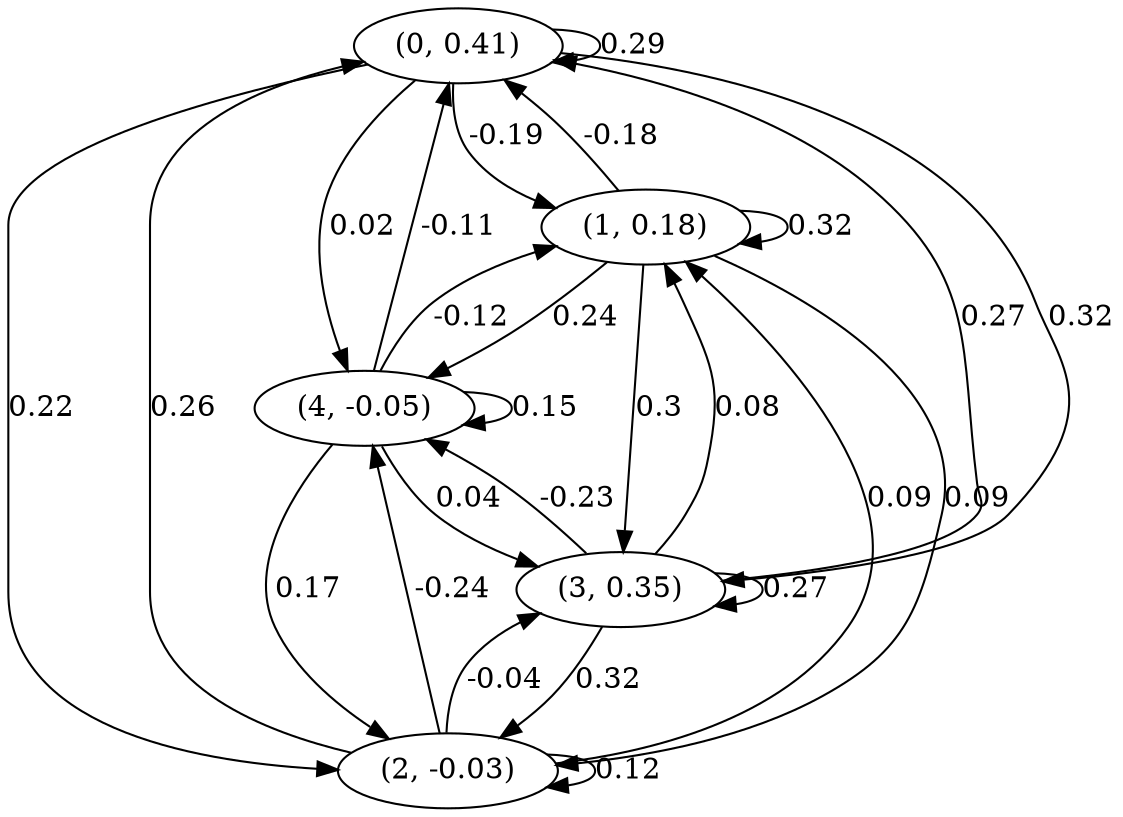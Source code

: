 digraph {
    0 [ label = "(0, 0.41)" ]
    1 [ label = "(1, 0.18)" ]
    2 [ label = "(2, -0.03)" ]
    3 [ label = "(3, 0.35)" ]
    4 [ label = "(4, -0.05)" ]
    0 -> 0 [ label = "0.29" ]
    1 -> 1 [ label = "0.32" ]
    2 -> 2 [ label = "0.12" ]
    3 -> 3 [ label = "0.27" ]
    4 -> 4 [ label = "0.15" ]
    1 -> 0 [ label = "-0.18" ]
    2 -> 0 [ label = "0.26" ]
    3 -> 0 [ label = "0.27" ]
    4 -> 0 [ label = "-0.11" ]
    0 -> 1 [ label = "-0.19" ]
    2 -> 1 [ label = "0.09" ]
    3 -> 1 [ label = "0.08" ]
    4 -> 1 [ label = "-0.12" ]
    0 -> 2 [ label = "0.22" ]
    1 -> 2 [ label = "0.09" ]
    3 -> 2 [ label = "0.32" ]
    4 -> 2 [ label = "0.17" ]
    0 -> 3 [ label = "0.32" ]
    1 -> 3 [ label = "0.3" ]
    2 -> 3 [ label = "-0.04" ]
    4 -> 3 [ label = "0.04" ]
    0 -> 4 [ label = "0.02" ]
    1 -> 4 [ label = "0.24" ]
    2 -> 4 [ label = "-0.24" ]
    3 -> 4 [ label = "-0.23" ]
}


